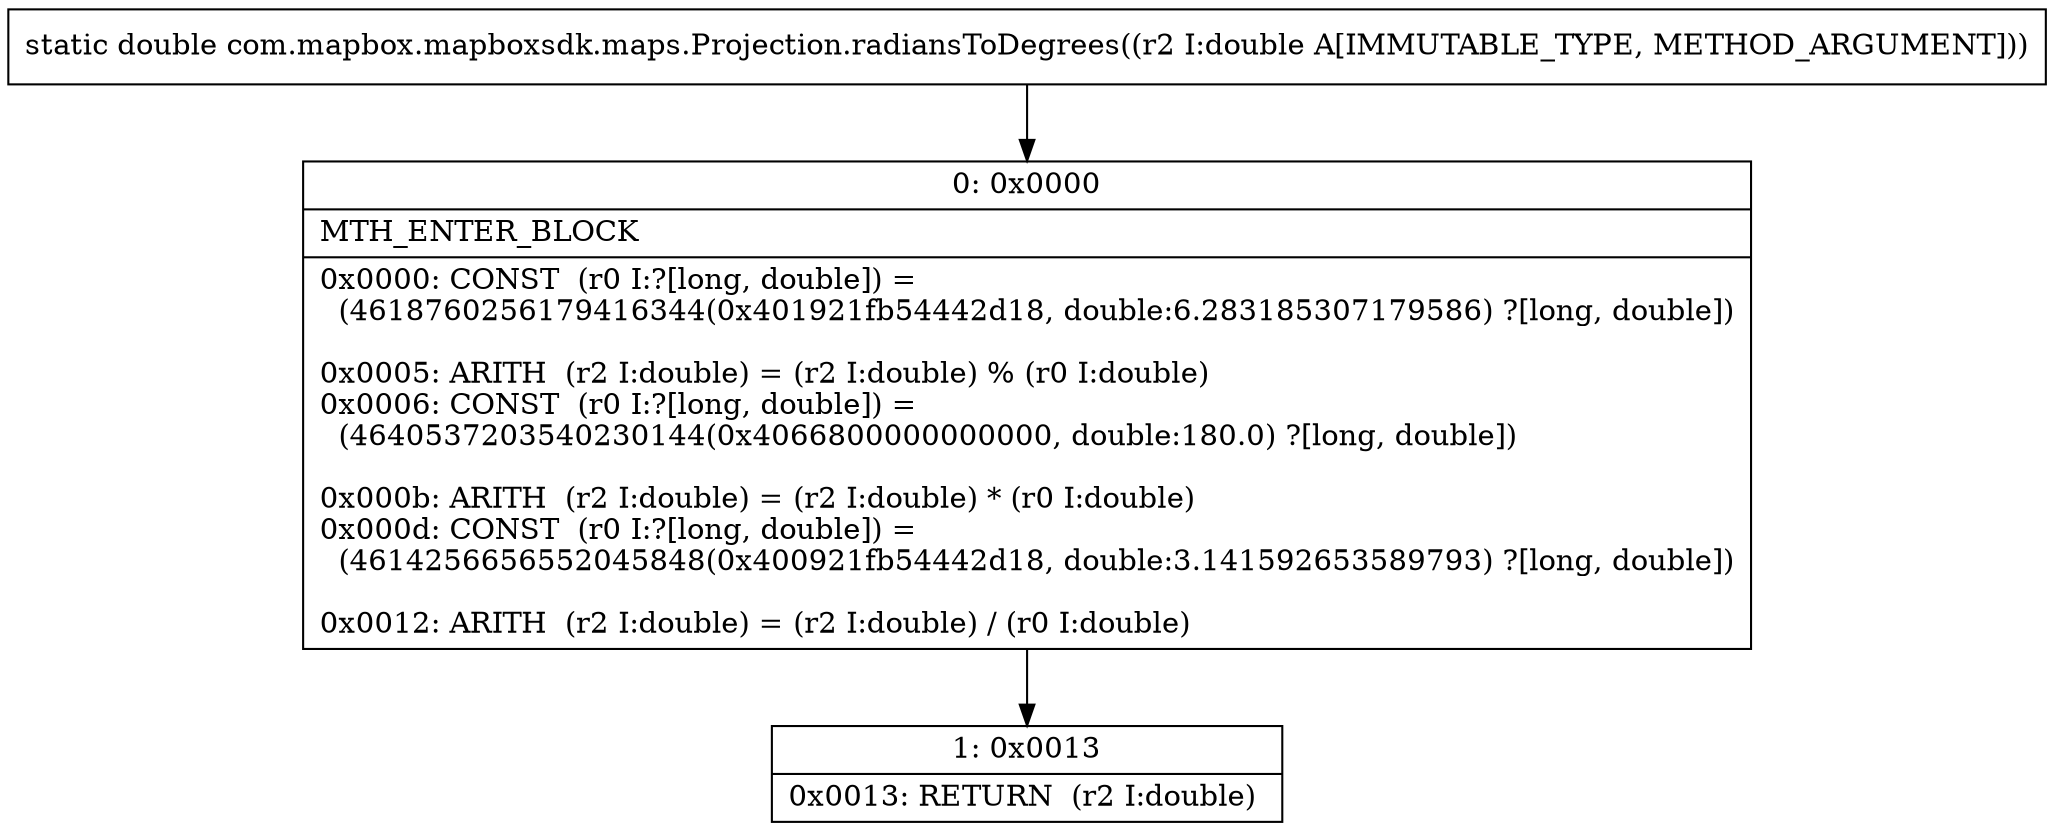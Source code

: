 digraph "CFG forcom.mapbox.mapboxsdk.maps.Projection.radiansToDegrees(D)D" {
Node_0 [shape=record,label="{0\:\ 0x0000|MTH_ENTER_BLOCK\l|0x0000: CONST  (r0 I:?[long, double]) = \l  (4618760256179416344(0x401921fb54442d18, double:6.283185307179586) ?[long, double])\l \l0x0005: ARITH  (r2 I:double) = (r2 I:double) % (r0 I:double) \l0x0006: CONST  (r0 I:?[long, double]) = \l  (4640537203540230144(0x4066800000000000, double:180.0) ?[long, double])\l \l0x000b: ARITH  (r2 I:double) = (r2 I:double) * (r0 I:double) \l0x000d: CONST  (r0 I:?[long, double]) = \l  (4614256656552045848(0x400921fb54442d18, double:3.141592653589793) ?[long, double])\l \l0x0012: ARITH  (r2 I:double) = (r2 I:double) \/ (r0 I:double) \l}"];
Node_1 [shape=record,label="{1\:\ 0x0013|0x0013: RETURN  (r2 I:double) \l}"];
MethodNode[shape=record,label="{static double com.mapbox.mapboxsdk.maps.Projection.radiansToDegrees((r2 I:double A[IMMUTABLE_TYPE, METHOD_ARGUMENT])) }"];
MethodNode -> Node_0;
Node_0 -> Node_1;
}

